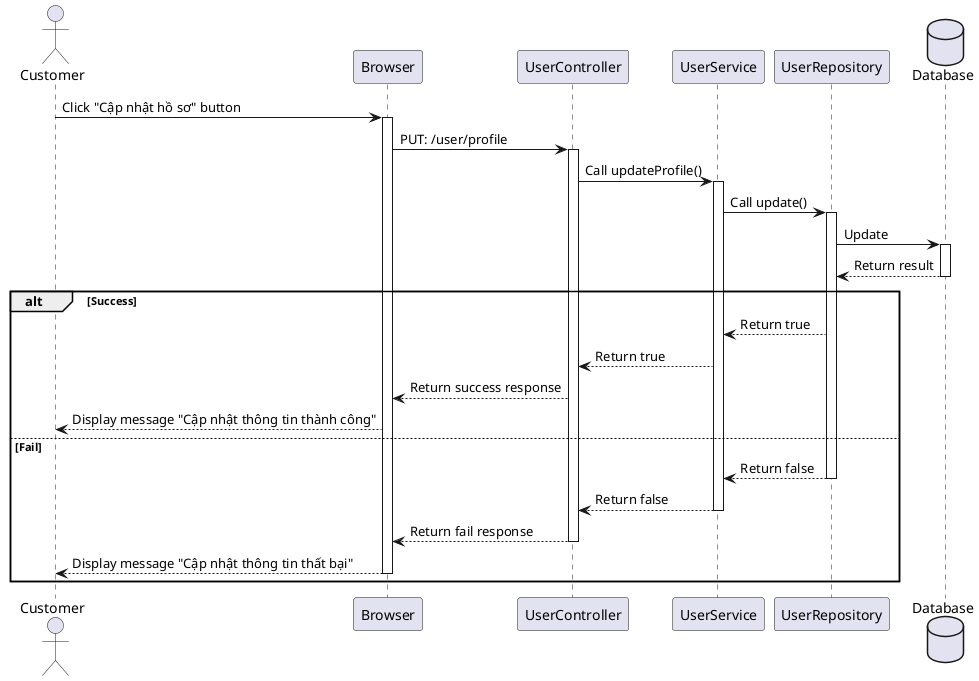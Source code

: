 @startuml

actor Customer as user

participant Browser as a
participant UserController as b 
participant UserService as c 
participant UserRepository as d 
database Database as e 

user -> a++: Click "Cập nhật hồ sơ" button
a -> b++: PUT: /user/profile
b -> c++: Call updateProfile()
c -> d++: Call update()
d -> e++: Update
e --> d--: Return result
alt Success
    d --> c: Return true
    c --> b: Return true
    b --> a: Return success response
    a --> user: Display message "Cập nhật thông tin thành công"
else Fail 
    d --> c--: Return false
    c --> b--: Return false
    b --> a--: Return fail response
    a --> user--: Display message "Cập nhật thông tin thất bại"
end 
@enduml